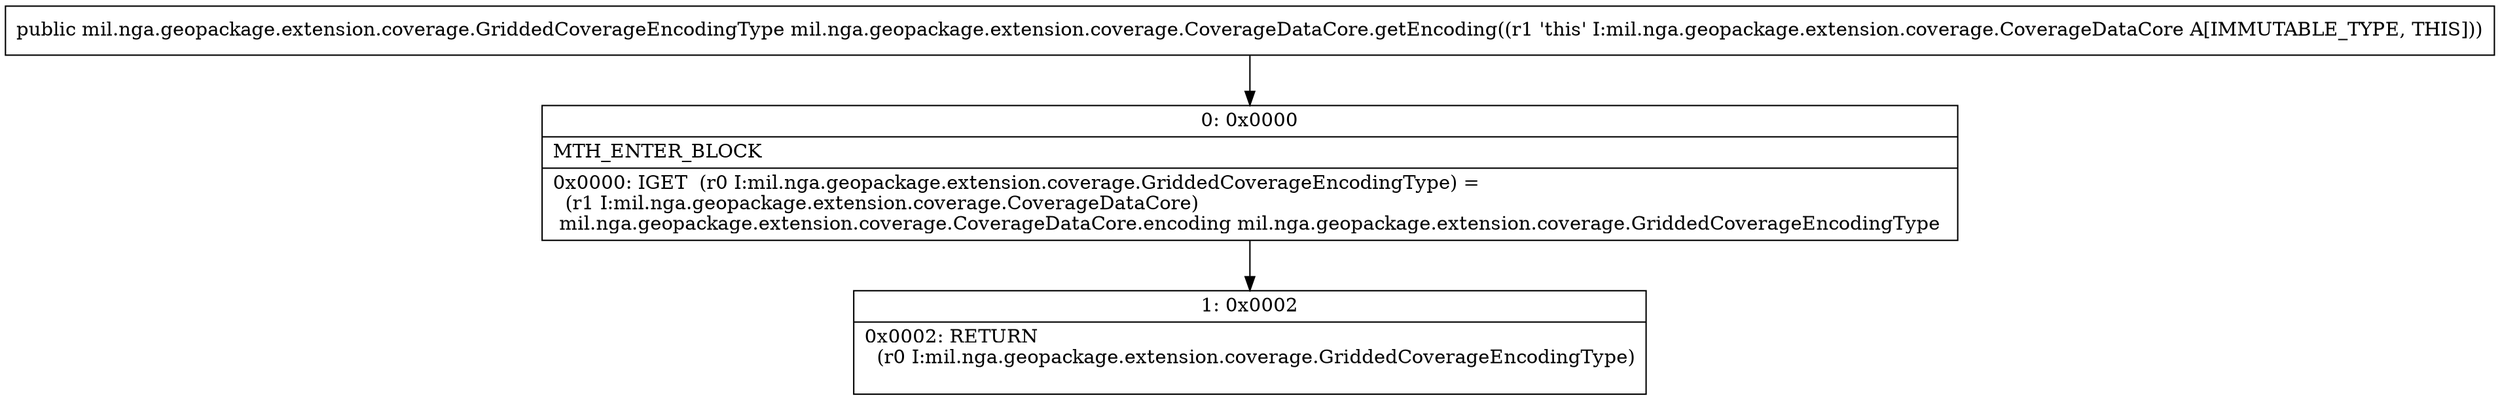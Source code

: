 digraph "CFG formil.nga.geopackage.extension.coverage.CoverageDataCore.getEncoding()Lmil\/nga\/geopackage\/extension\/coverage\/GriddedCoverageEncodingType;" {
Node_0 [shape=record,label="{0\:\ 0x0000|MTH_ENTER_BLOCK\l|0x0000: IGET  (r0 I:mil.nga.geopackage.extension.coverage.GriddedCoverageEncodingType) = \l  (r1 I:mil.nga.geopackage.extension.coverage.CoverageDataCore)\l mil.nga.geopackage.extension.coverage.CoverageDataCore.encoding mil.nga.geopackage.extension.coverage.GriddedCoverageEncodingType \l}"];
Node_1 [shape=record,label="{1\:\ 0x0002|0x0002: RETURN  \l  (r0 I:mil.nga.geopackage.extension.coverage.GriddedCoverageEncodingType)\l \l}"];
MethodNode[shape=record,label="{public mil.nga.geopackage.extension.coverage.GriddedCoverageEncodingType mil.nga.geopackage.extension.coverage.CoverageDataCore.getEncoding((r1 'this' I:mil.nga.geopackage.extension.coverage.CoverageDataCore A[IMMUTABLE_TYPE, THIS])) }"];
MethodNode -> Node_0;
Node_0 -> Node_1;
}

